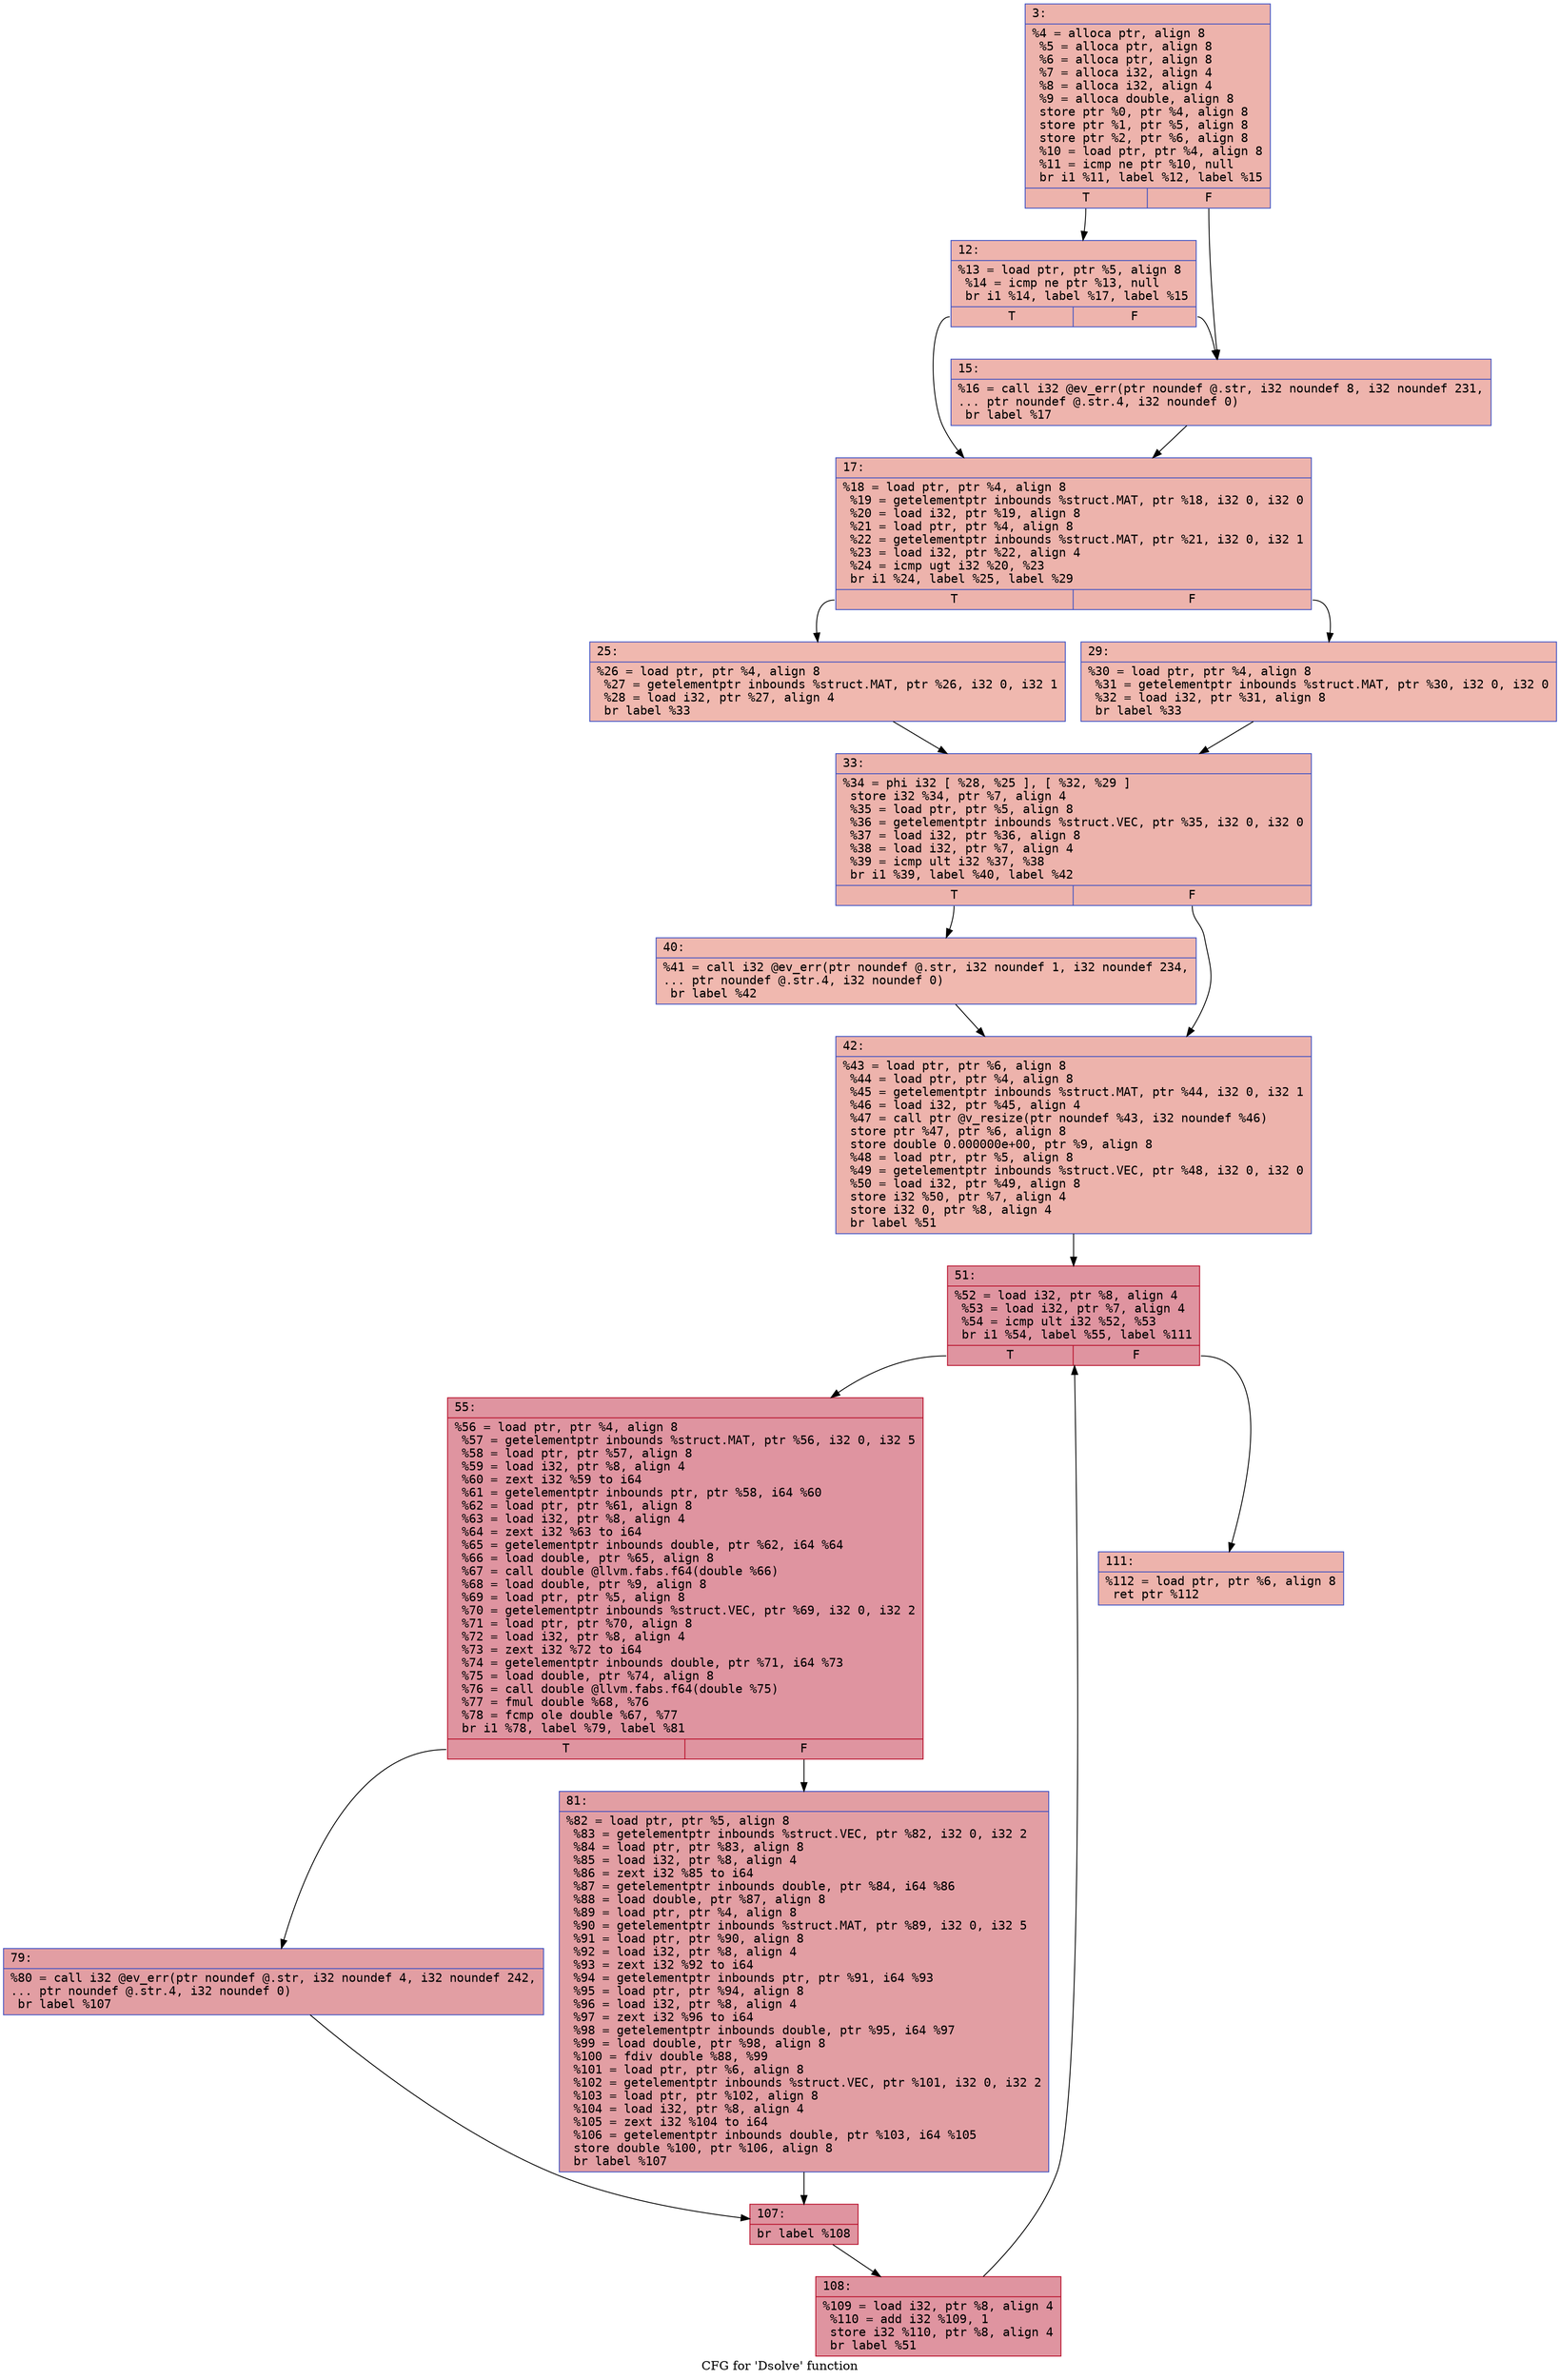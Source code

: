digraph "CFG for 'Dsolve' function" {
	label="CFG for 'Dsolve' function";

	Node0x600001547c00 [shape=record,color="#3d50c3ff", style=filled, fillcolor="#d6524470" fontname="Courier",label="{3:\l|  %4 = alloca ptr, align 8\l  %5 = alloca ptr, align 8\l  %6 = alloca ptr, align 8\l  %7 = alloca i32, align 4\l  %8 = alloca i32, align 4\l  %9 = alloca double, align 8\l  store ptr %0, ptr %4, align 8\l  store ptr %1, ptr %5, align 8\l  store ptr %2, ptr %6, align 8\l  %10 = load ptr, ptr %4, align 8\l  %11 = icmp ne ptr %10, null\l  br i1 %11, label %12, label %15\l|{<s0>T|<s1>F}}"];
	Node0x600001547c00:s0 -> Node0x600001547c50[tooltip="3 -> 12\nProbability 62.50%" ];
	Node0x600001547c00:s1 -> Node0x600001547ca0[tooltip="3 -> 15\nProbability 37.50%" ];
	Node0x600001547c50 [shape=record,color="#3d50c3ff", style=filled, fillcolor="#d8564670" fontname="Courier",label="{12:\l|  %13 = load ptr, ptr %5, align 8\l  %14 = icmp ne ptr %13, null\l  br i1 %14, label %17, label %15\l|{<s0>T|<s1>F}}"];
	Node0x600001547c50:s0 -> Node0x600001547cf0[tooltip="12 -> 17\nProbability 62.50%" ];
	Node0x600001547c50:s1 -> Node0x600001547ca0[tooltip="12 -> 15\nProbability 37.50%" ];
	Node0x600001547ca0 [shape=record,color="#3d50c3ff", style=filled, fillcolor="#d8564670" fontname="Courier",label="{15:\l|  %16 = call i32 @ev_err(ptr noundef @.str, i32 noundef 8, i32 noundef 231,\l... ptr noundef @.str.4, i32 noundef 0)\l  br label %17\l}"];
	Node0x600001547ca0 -> Node0x600001547cf0[tooltip="15 -> 17\nProbability 100.00%" ];
	Node0x600001547cf0 [shape=record,color="#3d50c3ff", style=filled, fillcolor="#d6524470" fontname="Courier",label="{17:\l|  %18 = load ptr, ptr %4, align 8\l  %19 = getelementptr inbounds %struct.MAT, ptr %18, i32 0, i32 0\l  %20 = load i32, ptr %19, align 8\l  %21 = load ptr, ptr %4, align 8\l  %22 = getelementptr inbounds %struct.MAT, ptr %21, i32 0, i32 1\l  %23 = load i32, ptr %22, align 4\l  %24 = icmp ugt i32 %20, %23\l  br i1 %24, label %25, label %29\l|{<s0>T|<s1>F}}"];
	Node0x600001547cf0:s0 -> Node0x600001547d40[tooltip="17 -> 25\nProbability 50.00%" ];
	Node0x600001547cf0:s1 -> Node0x600001547d90[tooltip="17 -> 29\nProbability 50.00%" ];
	Node0x600001547d40 [shape=record,color="#3d50c3ff", style=filled, fillcolor="#dc5d4a70" fontname="Courier",label="{25:\l|  %26 = load ptr, ptr %4, align 8\l  %27 = getelementptr inbounds %struct.MAT, ptr %26, i32 0, i32 1\l  %28 = load i32, ptr %27, align 4\l  br label %33\l}"];
	Node0x600001547d40 -> Node0x600001547de0[tooltip="25 -> 33\nProbability 100.00%" ];
	Node0x600001547d90 [shape=record,color="#3d50c3ff", style=filled, fillcolor="#dc5d4a70" fontname="Courier",label="{29:\l|  %30 = load ptr, ptr %4, align 8\l  %31 = getelementptr inbounds %struct.MAT, ptr %30, i32 0, i32 0\l  %32 = load i32, ptr %31, align 8\l  br label %33\l}"];
	Node0x600001547d90 -> Node0x600001547de0[tooltip="29 -> 33\nProbability 100.00%" ];
	Node0x600001547de0 [shape=record,color="#3d50c3ff", style=filled, fillcolor="#d6524470" fontname="Courier",label="{33:\l|  %34 = phi i32 [ %28, %25 ], [ %32, %29 ]\l  store i32 %34, ptr %7, align 4\l  %35 = load ptr, ptr %5, align 8\l  %36 = getelementptr inbounds %struct.VEC, ptr %35, i32 0, i32 0\l  %37 = load i32, ptr %36, align 8\l  %38 = load i32, ptr %7, align 4\l  %39 = icmp ult i32 %37, %38\l  br i1 %39, label %40, label %42\l|{<s0>T|<s1>F}}"];
	Node0x600001547de0:s0 -> Node0x600001547e30[tooltip="33 -> 40\nProbability 50.00%" ];
	Node0x600001547de0:s1 -> Node0x600001547e80[tooltip="33 -> 42\nProbability 50.00%" ];
	Node0x600001547e30 [shape=record,color="#3d50c3ff", style=filled, fillcolor="#dc5d4a70" fontname="Courier",label="{40:\l|  %41 = call i32 @ev_err(ptr noundef @.str, i32 noundef 1, i32 noundef 234,\l... ptr noundef @.str.4, i32 noundef 0)\l  br label %42\l}"];
	Node0x600001547e30 -> Node0x600001547e80[tooltip="40 -> 42\nProbability 100.00%" ];
	Node0x600001547e80 [shape=record,color="#3d50c3ff", style=filled, fillcolor="#d6524470" fontname="Courier",label="{42:\l|  %43 = load ptr, ptr %6, align 8\l  %44 = load ptr, ptr %4, align 8\l  %45 = getelementptr inbounds %struct.MAT, ptr %44, i32 0, i32 1\l  %46 = load i32, ptr %45, align 4\l  %47 = call ptr @v_resize(ptr noundef %43, i32 noundef %46)\l  store ptr %47, ptr %6, align 8\l  store double 0.000000e+00, ptr %9, align 8\l  %48 = load ptr, ptr %5, align 8\l  %49 = getelementptr inbounds %struct.VEC, ptr %48, i32 0, i32 0\l  %50 = load i32, ptr %49, align 8\l  store i32 %50, ptr %7, align 4\l  store i32 0, ptr %8, align 4\l  br label %51\l}"];
	Node0x600001547e80 -> Node0x600001547ed0[tooltip="42 -> 51\nProbability 100.00%" ];
	Node0x600001547ed0 [shape=record,color="#b70d28ff", style=filled, fillcolor="#b70d2870" fontname="Courier",label="{51:\l|  %52 = load i32, ptr %8, align 4\l  %53 = load i32, ptr %7, align 4\l  %54 = icmp ult i32 %52, %53\l  br i1 %54, label %55, label %111\l|{<s0>T|<s1>F}}"];
	Node0x600001547ed0:s0 -> Node0x600001547f20[tooltip="51 -> 55\nProbability 96.88%" ];
	Node0x600001547ed0:s1 -> Node0x6000015400f0[tooltip="51 -> 111\nProbability 3.12%" ];
	Node0x600001547f20 [shape=record,color="#b70d28ff", style=filled, fillcolor="#b70d2870" fontname="Courier",label="{55:\l|  %56 = load ptr, ptr %4, align 8\l  %57 = getelementptr inbounds %struct.MAT, ptr %56, i32 0, i32 5\l  %58 = load ptr, ptr %57, align 8\l  %59 = load i32, ptr %8, align 4\l  %60 = zext i32 %59 to i64\l  %61 = getelementptr inbounds ptr, ptr %58, i64 %60\l  %62 = load ptr, ptr %61, align 8\l  %63 = load i32, ptr %8, align 4\l  %64 = zext i32 %63 to i64\l  %65 = getelementptr inbounds double, ptr %62, i64 %64\l  %66 = load double, ptr %65, align 8\l  %67 = call double @llvm.fabs.f64(double %66)\l  %68 = load double, ptr %9, align 8\l  %69 = load ptr, ptr %5, align 8\l  %70 = getelementptr inbounds %struct.VEC, ptr %69, i32 0, i32 2\l  %71 = load ptr, ptr %70, align 8\l  %72 = load i32, ptr %8, align 4\l  %73 = zext i32 %72 to i64\l  %74 = getelementptr inbounds double, ptr %71, i64 %73\l  %75 = load double, ptr %74, align 8\l  %76 = call double @llvm.fabs.f64(double %75)\l  %77 = fmul double %68, %76\l  %78 = fcmp ole double %67, %77\l  br i1 %78, label %79, label %81\l|{<s0>T|<s1>F}}"];
	Node0x600001547f20:s0 -> Node0x600001547f70[tooltip="55 -> 79\nProbability 50.00%" ];
	Node0x600001547f20:s1 -> Node0x600001540000[tooltip="55 -> 81\nProbability 50.00%" ];
	Node0x600001547f70 [shape=record,color="#3d50c3ff", style=filled, fillcolor="#be242e70" fontname="Courier",label="{79:\l|  %80 = call i32 @ev_err(ptr noundef @.str, i32 noundef 4, i32 noundef 242,\l... ptr noundef @.str.4, i32 noundef 0)\l  br label %107\l}"];
	Node0x600001547f70 -> Node0x600001540050[tooltip="79 -> 107\nProbability 100.00%" ];
	Node0x600001540000 [shape=record,color="#3d50c3ff", style=filled, fillcolor="#be242e70" fontname="Courier",label="{81:\l|  %82 = load ptr, ptr %5, align 8\l  %83 = getelementptr inbounds %struct.VEC, ptr %82, i32 0, i32 2\l  %84 = load ptr, ptr %83, align 8\l  %85 = load i32, ptr %8, align 4\l  %86 = zext i32 %85 to i64\l  %87 = getelementptr inbounds double, ptr %84, i64 %86\l  %88 = load double, ptr %87, align 8\l  %89 = load ptr, ptr %4, align 8\l  %90 = getelementptr inbounds %struct.MAT, ptr %89, i32 0, i32 5\l  %91 = load ptr, ptr %90, align 8\l  %92 = load i32, ptr %8, align 4\l  %93 = zext i32 %92 to i64\l  %94 = getelementptr inbounds ptr, ptr %91, i64 %93\l  %95 = load ptr, ptr %94, align 8\l  %96 = load i32, ptr %8, align 4\l  %97 = zext i32 %96 to i64\l  %98 = getelementptr inbounds double, ptr %95, i64 %97\l  %99 = load double, ptr %98, align 8\l  %100 = fdiv double %88, %99\l  %101 = load ptr, ptr %6, align 8\l  %102 = getelementptr inbounds %struct.VEC, ptr %101, i32 0, i32 2\l  %103 = load ptr, ptr %102, align 8\l  %104 = load i32, ptr %8, align 4\l  %105 = zext i32 %104 to i64\l  %106 = getelementptr inbounds double, ptr %103, i64 %105\l  store double %100, ptr %106, align 8\l  br label %107\l}"];
	Node0x600001540000 -> Node0x600001540050[tooltip="81 -> 107\nProbability 100.00%" ];
	Node0x600001540050 [shape=record,color="#b70d28ff", style=filled, fillcolor="#b70d2870" fontname="Courier",label="{107:\l|  br label %108\l}"];
	Node0x600001540050 -> Node0x6000015400a0[tooltip="107 -> 108\nProbability 100.00%" ];
	Node0x6000015400a0 [shape=record,color="#b70d28ff", style=filled, fillcolor="#b70d2870" fontname="Courier",label="{108:\l|  %109 = load i32, ptr %8, align 4\l  %110 = add i32 %109, 1\l  store i32 %110, ptr %8, align 4\l  br label %51\l}"];
	Node0x6000015400a0 -> Node0x600001547ed0[tooltip="108 -> 51\nProbability 100.00%" ];
	Node0x6000015400f0 [shape=record,color="#3d50c3ff", style=filled, fillcolor="#d6524470" fontname="Courier",label="{111:\l|  %112 = load ptr, ptr %6, align 8\l  ret ptr %112\l}"];
}
